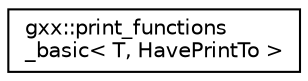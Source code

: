 digraph "Graphical Class Hierarchy"
{
  edge [fontname="Helvetica",fontsize="10",labelfontname="Helvetica",labelfontsize="10"];
  node [fontname="Helvetica",fontsize="10",shape=record];
  rankdir="LR";
  Node1 [label="gxx::print_functions\l_basic\< T, HavePrintTo \>",height=0.2,width=0.4,color="black", fillcolor="white", style="filled",URL="$structgxx_1_1print__functions__basic.html"];
}
